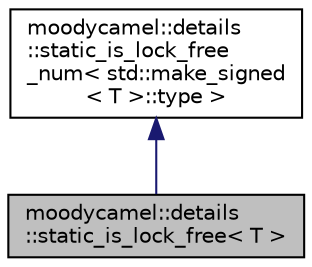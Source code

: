 digraph "moodycamel::details::static_is_lock_free&lt; T &gt;"
{
 // LATEX_PDF_SIZE
  edge [fontname="Helvetica",fontsize="10",labelfontname="Helvetica",labelfontsize="10"];
  node [fontname="Helvetica",fontsize="10",shape=record];
  Node1 [label="moodycamel::details\l::static_is_lock_free\< T \>",height=0.2,width=0.4,color="black", fillcolor="grey75", style="filled", fontcolor="black",tooltip=" "];
  Node2 -> Node1 [dir="back",color="midnightblue",fontsize="10",style="solid",fontname="Helvetica"];
  Node2 [label="moodycamel::details\l::static_is_lock_free\l_num\< std::make_signed\l\< T \>::type \>",height=0.2,width=0.4,color="black", fillcolor="white", style="filled",URL="$structmoodycamel_1_1details_1_1static__is__lock__free__num.html",tooltip=" "];
}
